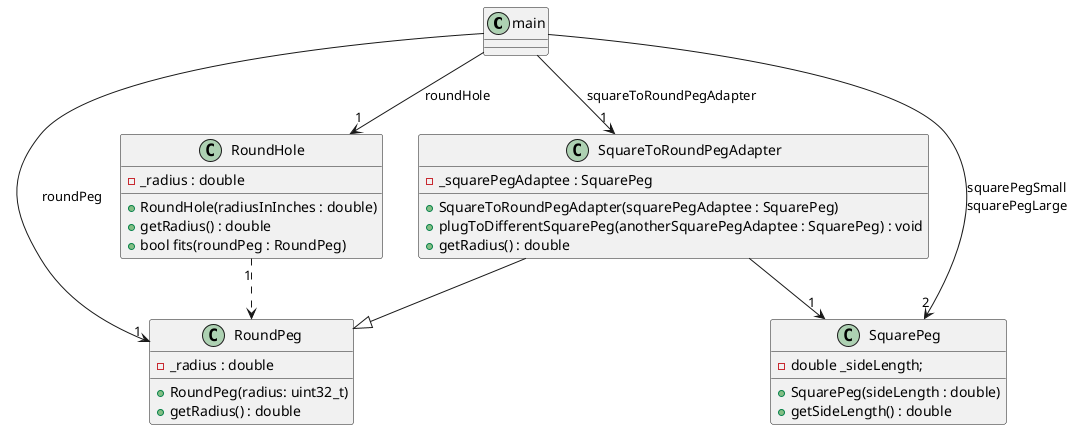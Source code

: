 @startuml
'https://plantuml.com/class-diagram

class main

class RoundHole {
    + RoundHole(radiusInInches : double)
    + getRadius() : double
    + bool fits(roundPeg : RoundPeg)

    - _radius : double
}

main --> "1" RoundHole : roundHole
RoundHole "1" ..> RoundPeg

class RoundPeg {
    + RoundPeg(radius: uint32_t)
    + getRadius() : double

    - _radius : double
}

main --> "1" RoundPeg : roundPeg

class SquarePeg {
    + SquarePeg(sideLength : double)
    + getSideLength() : double

    - double _sideLength;
}

main --> "2" SquarePeg : squarePegSmall\nsquarePegLarge

class SquareToRoundPegAdapter {
    + SquareToRoundPegAdapter(squarePegAdaptee : SquarePeg)
    + plugToDifferentSquarePeg(anotherSquarePegAdaptee : SquarePeg) : void
    + getRadius() : double

    - _squarePegAdaptee : SquarePeg
}

main --> "1" SquareToRoundPegAdapter : squareToRoundPegAdapter
SquareToRoundPegAdapter --|> RoundPeg
SquareToRoundPegAdapter --> "1" SquarePeg

@enduml
